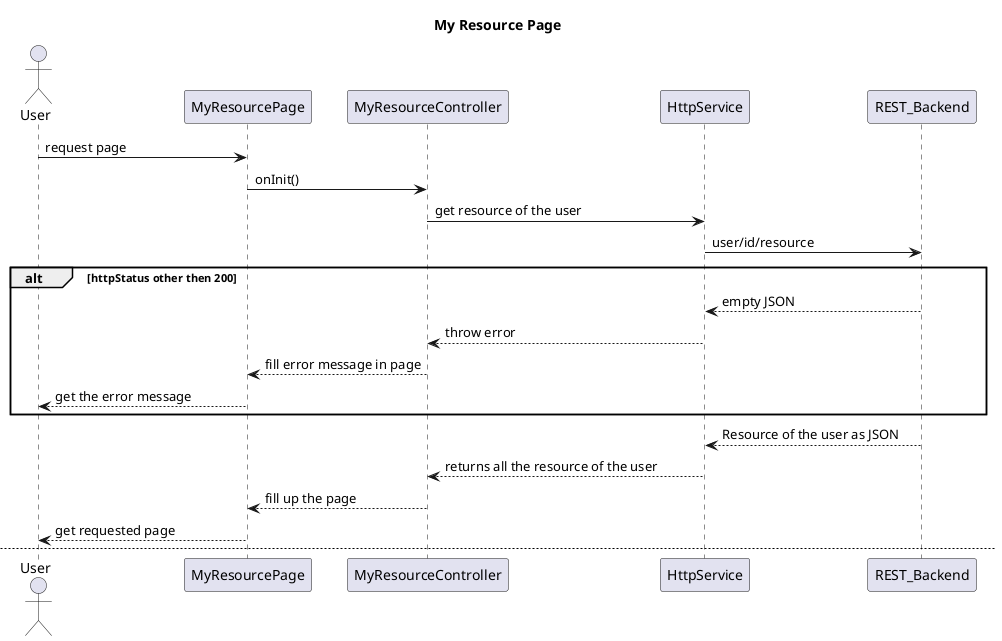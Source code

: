 @startuml

title
 <b>My Resource Page</b>
end title

actor User

User -> MyResourcePage : request page
MyResourcePage -> MyResourceController : onInit()
MyResourceController -> HttpService : get resource of the user
HttpService -> REST_Backend : user/id/resource
alt httpStatus other then 200
    REST_Backend --> HttpService : empty JSON
    HttpService --> MyResourceController : throw error
    MyResourceController --> MyResourcePage : fill error message in page
    MyResourcePage --> User : get the error message
end 
REST_Backend --> HttpService : Resource of the user as JSON
HttpService --> MyResourceController : returns all the resource of the user
MyResourceController --> MyResourcePage : fill up the page 
MyResourcePage --> User : get requested page

newpage Edit one resource
User -> MyResourcePage : edit the data of the resource
MyResourcePage --> User : get Edit page
loop until save or cancel 
    User -> MyResourcePage : insert new data into edit fields
    MyResourcePage -> MyResourceController : update the ts model
    MyResourceController --> MyResourcePage : get edited data
    MyResourcePage --> User : view all edited data
end
User -> MyResourcePage : save the changes 
MyResourcePage -> MyResourceController : save()
MyResourceController -> HttpService : update the data of the resource 
HttpService -> REST_Backend: PUT: /resource/idResource
alt Incorrect input data / 400 bad Request
    REST_Backend --> HttpService : empty JSON
    HttpService --> MyResourceController : throw error
    MyResourceController --> MyResourcePage : fill error message in page
    MyResourcePage --> User : get the error message 
end
REST_Backend --> HttpService : All data of the resource as JSON
HttpService --> MyResourceController : returns the data of the resource as object
MyResourceController --> MyResourcePage: fill up the page
MyResourcePage --> User : get requested page 

newpage Change picture of the resource
User-> MyResourcePage: edit photo of the resource
MyResourcePage --> User : get Edit page
loop until save or cancel 
    User -> MyResourcePage : upload photo into photo fields
    MyResourcePage ->MyResourceController: update the ts models
    MyResourceController --> MyResourcePage : get edited data
    MyResourcePage --> User : view all edited data
end
User -> MyResourcePage: save the changes
MyResourcePage -> MyResourceController : save()
MyResourceController -> HttpService: updateUserData()
HttpService -> REST_Backend: PUT: /resource/idResource
alt Incorrect input data / 400 Bad request
    REST_Backend --> HttpService: empty JSON
    HttpService --> MyResourceController: throw error 
    MyResourceController --> MyResourcePage: fill error message in page
    MyResourcePage -->User:  get the error essage
end
REST_Backend --> HttpService: UserData as JSON
HttpService --> MyResourceController: returns the UserDat as Object
MyResourceController --> MyResourcePage: fill up the page
MyResourcePage  --> User: get requested page
@enduml